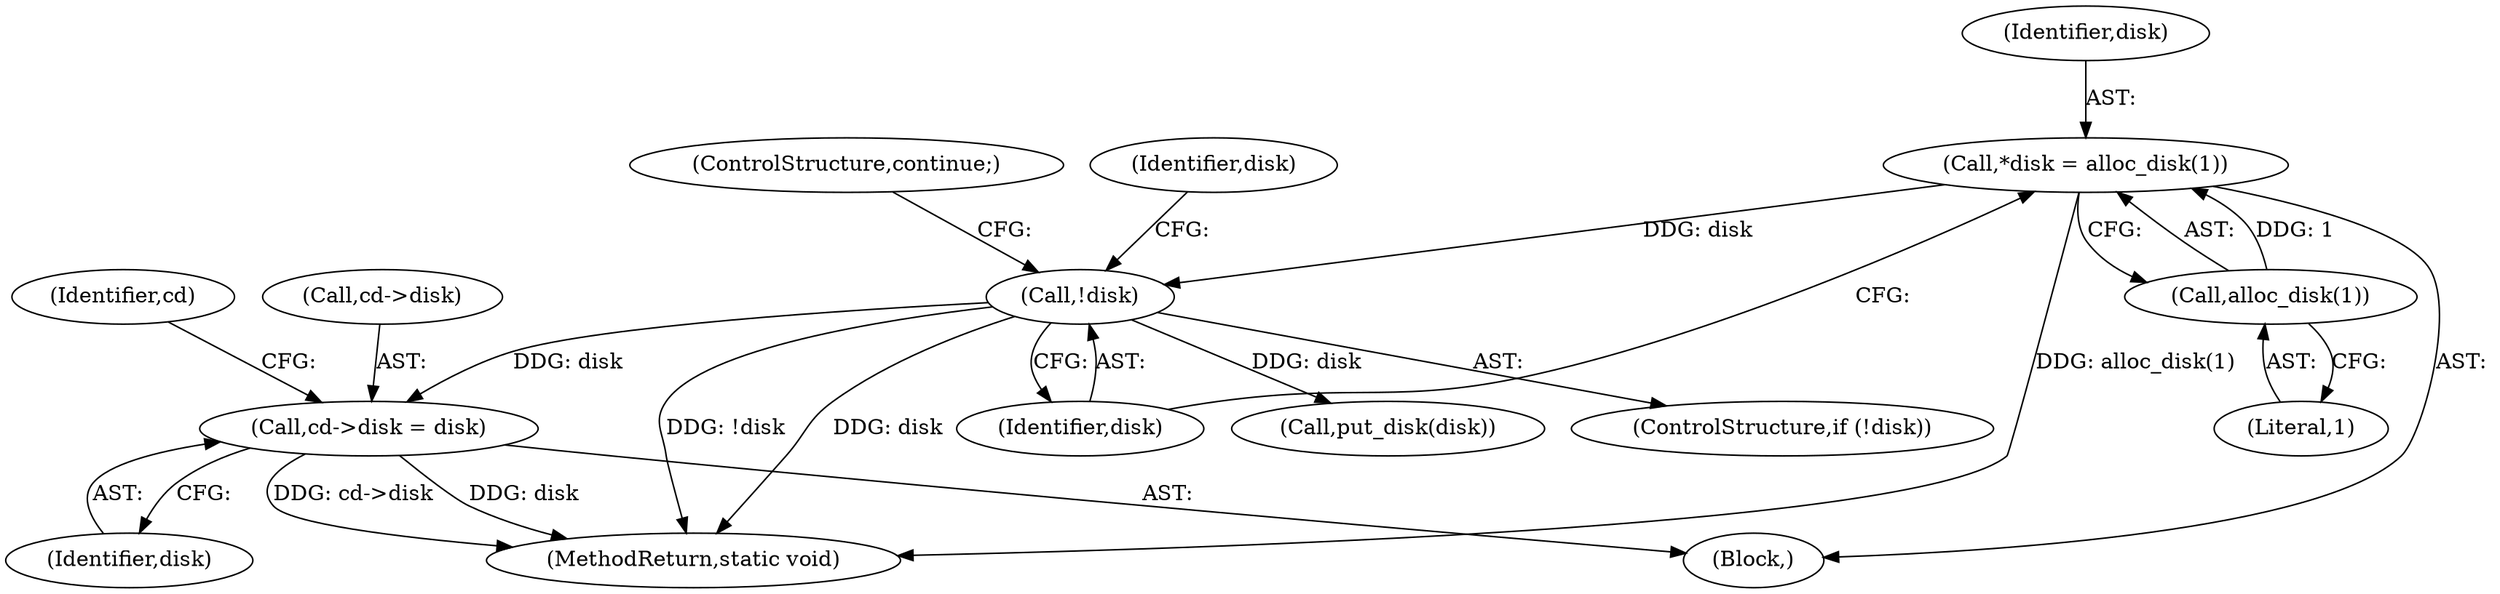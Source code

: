 digraph "0_linux_f0d1762554014ce0ae347b9f0d088f2c157c8c72_2@pointer" {
"1000179" [label="(Call,cd->disk = disk)"];
"1000132" [label="(Call,!disk)"];
"1000127" [label="(Call,*disk = alloc_disk(1))"];
"1000129" [label="(Call,alloc_disk(1))"];
"1000130" [label="(Literal,1)"];
"1000133" [label="(Identifier,disk)"];
"1000183" [label="(Identifier,disk)"];
"1000134" [label="(ControlStructure,continue;)"];
"1000132" [label="(Call,!disk)"];
"1000125" [label="(Block,)"];
"1000154" [label="(Call,put_disk(disk))"];
"1000137" [label="(Identifier,disk)"];
"1000128" [label="(Identifier,disk)"];
"1000179" [label="(Call,cd->disk = disk)"];
"1000127" [label="(Call,*disk = alloc_disk(1))"];
"1000131" [label="(ControlStructure,if (!disk))"];
"1000315" [label="(MethodReturn,static void)"];
"1000129" [label="(Call,alloc_disk(1))"];
"1000186" [label="(Identifier,cd)"];
"1000180" [label="(Call,cd->disk)"];
"1000179" -> "1000125"  [label="AST: "];
"1000179" -> "1000183"  [label="CFG: "];
"1000180" -> "1000179"  [label="AST: "];
"1000183" -> "1000179"  [label="AST: "];
"1000186" -> "1000179"  [label="CFG: "];
"1000179" -> "1000315"  [label="DDG: cd->disk"];
"1000179" -> "1000315"  [label="DDG: disk"];
"1000132" -> "1000179"  [label="DDG: disk"];
"1000132" -> "1000131"  [label="AST: "];
"1000132" -> "1000133"  [label="CFG: "];
"1000133" -> "1000132"  [label="AST: "];
"1000134" -> "1000132"  [label="CFG: "];
"1000137" -> "1000132"  [label="CFG: "];
"1000132" -> "1000315"  [label="DDG: !disk"];
"1000132" -> "1000315"  [label="DDG: disk"];
"1000127" -> "1000132"  [label="DDG: disk"];
"1000132" -> "1000154"  [label="DDG: disk"];
"1000127" -> "1000125"  [label="AST: "];
"1000127" -> "1000129"  [label="CFG: "];
"1000128" -> "1000127"  [label="AST: "];
"1000129" -> "1000127"  [label="AST: "];
"1000133" -> "1000127"  [label="CFG: "];
"1000127" -> "1000315"  [label="DDG: alloc_disk(1)"];
"1000129" -> "1000127"  [label="DDG: 1"];
"1000129" -> "1000130"  [label="CFG: "];
"1000130" -> "1000129"  [label="AST: "];
}
